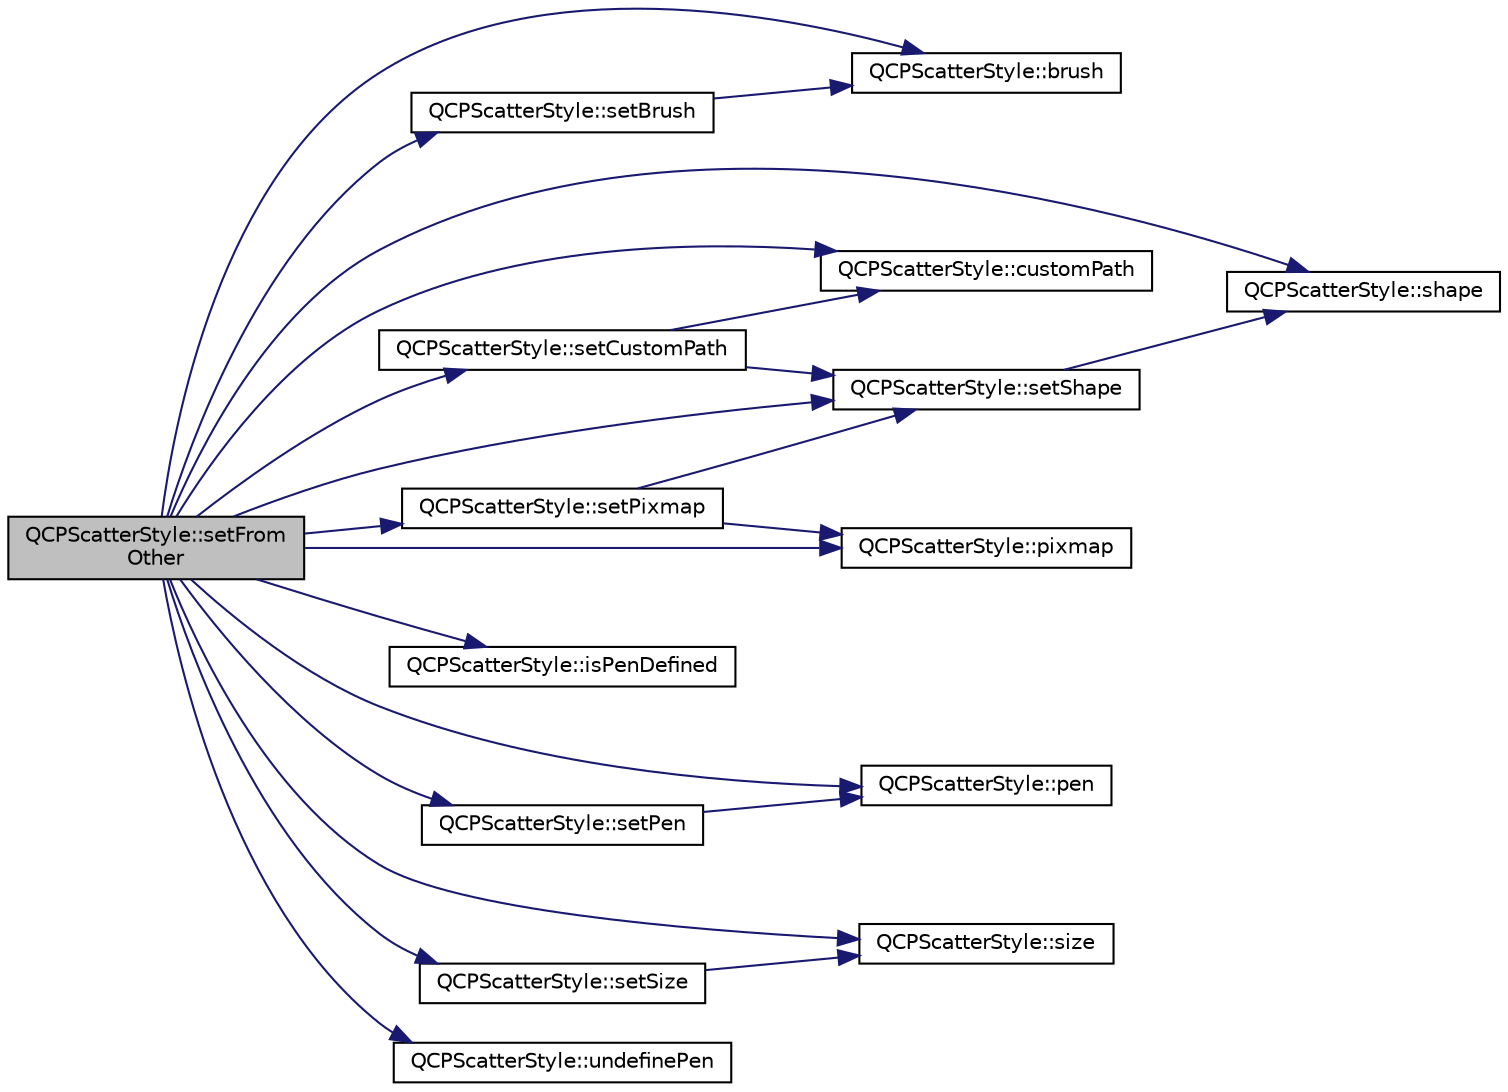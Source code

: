 digraph "QCPScatterStyle::setFromOther"
{
 // LATEX_PDF_SIZE
  edge [fontname="Helvetica",fontsize="10",labelfontname="Helvetica",labelfontsize="10"];
  node [fontname="Helvetica",fontsize="10",shape=record];
  rankdir="LR";
  Node1 [label="QCPScatterStyle::setFrom\lOther",height=0.2,width=0.4,color="black", fillcolor="grey75", style="filled", fontcolor="black",tooltip=" "];
  Node1 -> Node2 [color="midnightblue",fontsize="10",style="solid",fontname="Helvetica"];
  Node2 [label="QCPScatterStyle::brush",height=0.2,width=0.4,color="black", fillcolor="white", style="filled",URL="$classQCPScatterStyle.html#adc4f66aed84f1d7a3a5aabf4f48f31a6",tooltip=" "];
  Node1 -> Node3 [color="midnightblue",fontsize="10",style="solid",fontname="Helvetica"];
  Node3 [label="QCPScatterStyle::customPath",height=0.2,width=0.4,color="black", fillcolor="white", style="filled",URL="$classQCPScatterStyle.html#aef1fac84c9830fd97f2a8568e605e372",tooltip=" "];
  Node1 -> Node4 [color="midnightblue",fontsize="10",style="solid",fontname="Helvetica"];
  Node4 [label="QCPScatterStyle::isPenDefined",height=0.2,width=0.4,color="black", fillcolor="white", style="filled",URL="$classQCPScatterStyle.html#a47077eb6450fe9a788f833e4ec1b1d5a",tooltip=" "];
  Node1 -> Node5 [color="midnightblue",fontsize="10",style="solid",fontname="Helvetica"];
  Node5 [label="QCPScatterStyle::pen",height=0.2,width=0.4,color="black", fillcolor="white", style="filled",URL="$classQCPScatterStyle.html#acdd6313d16e69d3810e9d1f48dd9e4bb",tooltip=" "];
  Node1 -> Node6 [color="midnightblue",fontsize="10",style="solid",fontname="Helvetica"];
  Node6 [label="QCPScatterStyle::pixmap",height=0.2,width=0.4,color="black", fillcolor="white", style="filled",URL="$classQCPScatterStyle.html#a9b2d1a2ec0aac0c74f7582d14050e93a",tooltip=" "];
  Node1 -> Node7 [color="midnightblue",fontsize="10",style="solid",fontname="Helvetica"];
  Node7 [label="QCPScatterStyle::setBrush",height=0.2,width=0.4,color="black", fillcolor="white", style="filled",URL="$classQCPScatterStyle.html#a74d692aaeb8d4b36d6f7d510e44264b1",tooltip=" "];
  Node7 -> Node2 [color="midnightblue",fontsize="10",style="solid",fontname="Helvetica"];
  Node1 -> Node8 [color="midnightblue",fontsize="10",style="solid",fontname="Helvetica"];
  Node8 [label="QCPScatterStyle::setCustomPath",height=0.2,width=0.4,color="black", fillcolor="white", style="filled",URL="$classQCPScatterStyle.html#a96a3e949f90b2afe5677ca9412a12a1e",tooltip=" "];
  Node8 -> Node3 [color="midnightblue",fontsize="10",style="solid",fontname="Helvetica"];
  Node8 -> Node9 [color="midnightblue",fontsize="10",style="solid",fontname="Helvetica"];
  Node9 [label="QCPScatterStyle::setShape",height=0.2,width=0.4,color="black", fillcolor="white", style="filled",URL="$classQCPScatterStyle.html#a7c641c4d4c6d29cb705d3887cfce91c1",tooltip=" "];
  Node9 -> Node10 [color="midnightblue",fontsize="10",style="solid",fontname="Helvetica"];
  Node10 [label="QCPScatterStyle::shape",height=0.2,width=0.4,color="black", fillcolor="white", style="filled",URL="$classQCPScatterStyle.html#af04cad55bd7f58a96da4fc6bc46a0a1e",tooltip=" "];
  Node1 -> Node11 [color="midnightblue",fontsize="10",style="solid",fontname="Helvetica"];
  Node11 [label="QCPScatterStyle::setPen",height=0.2,width=0.4,color="black", fillcolor="white", style="filled",URL="$classQCPScatterStyle.html#a761f1f229cc0ca4703e1e2b89f6dd1ba",tooltip=" "];
  Node11 -> Node5 [color="midnightblue",fontsize="10",style="solid",fontname="Helvetica"];
  Node1 -> Node12 [color="midnightblue",fontsize="10",style="solid",fontname="Helvetica"];
  Node12 [label="QCPScatterStyle::setPixmap",height=0.2,width=0.4,color="black", fillcolor="white", style="filled",URL="$classQCPScatterStyle.html#a5fb611d46acfac520d7b89a1c71d9246",tooltip=" "];
  Node12 -> Node6 [color="midnightblue",fontsize="10",style="solid",fontname="Helvetica"];
  Node12 -> Node9 [color="midnightblue",fontsize="10",style="solid",fontname="Helvetica"];
  Node1 -> Node9 [color="midnightblue",fontsize="10",style="solid",fontname="Helvetica"];
  Node1 -> Node13 [color="midnightblue",fontsize="10",style="solid",fontname="Helvetica"];
  Node13 [label="QCPScatterStyle::setSize",height=0.2,width=0.4,color="black", fillcolor="white", style="filled",URL="$classQCPScatterStyle.html#aaefdd031052892c4136129db68596e0f",tooltip=" "];
  Node13 -> Node14 [color="midnightblue",fontsize="10",style="solid",fontname="Helvetica"];
  Node14 [label="QCPScatterStyle::size",height=0.2,width=0.4,color="black", fillcolor="white", style="filled",URL="$classQCPScatterStyle.html#a0e94526d9165d9f50e262102bdd71a47",tooltip=" "];
  Node1 -> Node10 [color="midnightblue",fontsize="10",style="solid",fontname="Helvetica"];
  Node1 -> Node14 [color="midnightblue",fontsize="10",style="solid",fontname="Helvetica"];
  Node1 -> Node15 [color="midnightblue",fontsize="10",style="solid",fontname="Helvetica"];
  Node15 [label="QCPScatterStyle::undefinePen",height=0.2,width=0.4,color="black", fillcolor="white", style="filled",URL="$classQCPScatterStyle.html#acabc2a8c83d650b946f50c3166b6c35e",tooltip=" "];
}
